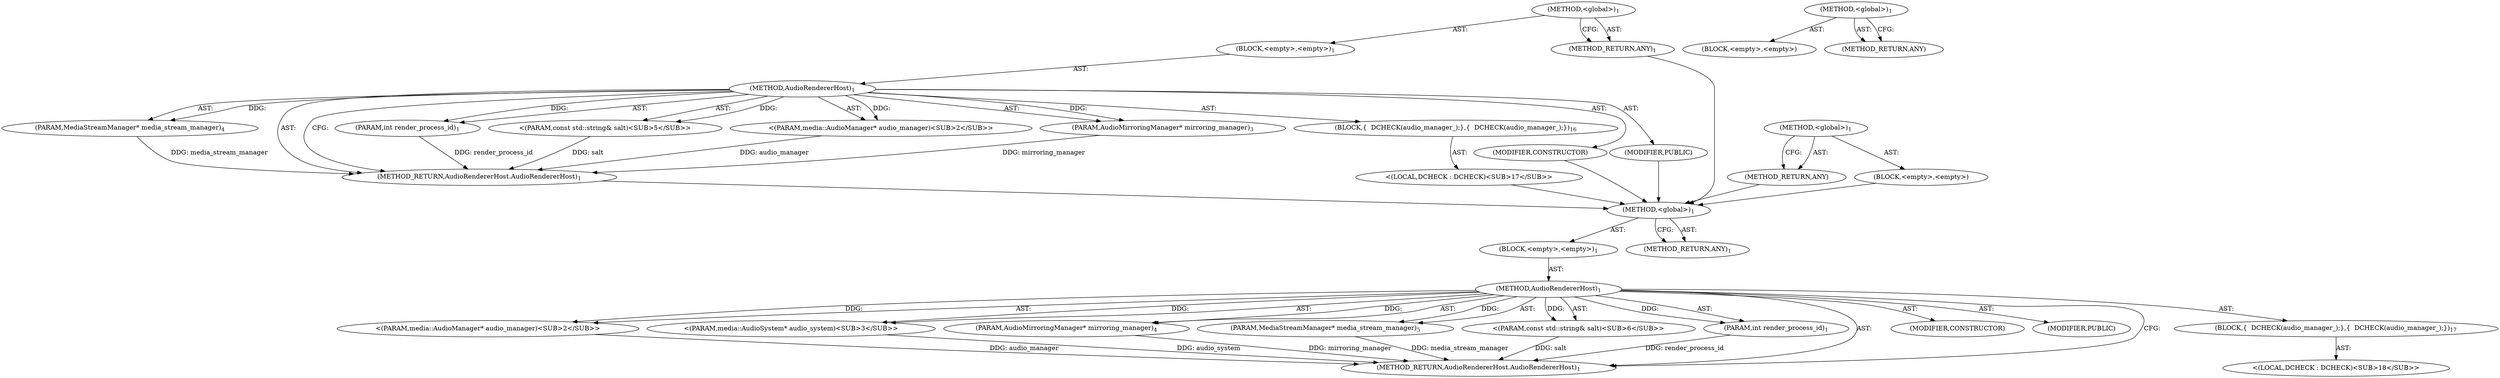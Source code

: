 digraph "&lt;global&gt;" {
vulnerable_6 [label=<(METHOD,&lt;global&gt;)<SUB>1</SUB>>];
vulnerable_7 [label=<(BLOCK,&lt;empty&gt;,&lt;empty&gt;)<SUB>1</SUB>>];
vulnerable_8 [label=<(METHOD,AudioRendererHost)<SUB>1</SUB>>];
vulnerable_9 [label=<(PARAM,int render_process_id)<SUB>1</SUB>>];
vulnerable_10 [label="<(PARAM,media::AudioManager* audio_manager)<SUB>2</SUB>>"];
vulnerable_11 [label=<(PARAM,AudioMirroringManager* mirroring_manager)<SUB>3</SUB>>];
vulnerable_12 [label=<(PARAM,MediaStreamManager* media_stream_manager)<SUB>4</SUB>>];
vulnerable_13 [label="<(PARAM,const std::string&amp; salt)<SUB>5</SUB>>"];
vulnerable_14 [label=<(BLOCK,{
  DCHECK(audio_manager_);
},{
  DCHECK(audio_manager_);
})<SUB>16</SUB>>];
vulnerable_15 [label="<(LOCAL,DCHECK : DCHECK)<SUB>17</SUB>>"];
vulnerable_16 [label=<(MODIFIER,CONSTRUCTOR)>];
vulnerable_17 [label=<(MODIFIER,PUBLIC)>];
vulnerable_18 [label=<(METHOD_RETURN,AudioRendererHost.AudioRendererHost)<SUB>1</SUB>>];
vulnerable_20 [label=<(METHOD_RETURN,ANY)<SUB>1</SUB>>];
vulnerable_41 [label=<(METHOD,&lt;global&gt;)<SUB>1</SUB>>];
vulnerable_42 [label=<(BLOCK,&lt;empty&gt;,&lt;empty&gt;)>];
vulnerable_43 [label=<(METHOD_RETURN,ANY)>];
fixed_6 [label=<(METHOD,&lt;global&gt;)<SUB>1</SUB>>];
fixed_7 [label=<(BLOCK,&lt;empty&gt;,&lt;empty&gt;)<SUB>1</SUB>>];
fixed_8 [label=<(METHOD,AudioRendererHost)<SUB>1</SUB>>];
fixed_9 [label=<(PARAM,int render_process_id)<SUB>1</SUB>>];
fixed_10 [label="<(PARAM,media::AudioManager* audio_manager)<SUB>2</SUB>>"];
fixed_11 [label="<(PARAM,media::AudioSystem* audio_system)<SUB>3</SUB>>"];
fixed_12 [label=<(PARAM,AudioMirroringManager* mirroring_manager)<SUB>4</SUB>>];
fixed_13 [label=<(PARAM,MediaStreamManager* media_stream_manager)<SUB>5</SUB>>];
fixed_14 [label="<(PARAM,const std::string&amp; salt)<SUB>6</SUB>>"];
fixed_15 [label=<(BLOCK,{
  DCHECK(audio_manager_);
},{
  DCHECK(audio_manager_);
})<SUB>17</SUB>>];
fixed_16 [label="<(LOCAL,DCHECK : DCHECK)<SUB>18</SUB>>"];
fixed_17 [label=<(MODIFIER,CONSTRUCTOR)>];
fixed_18 [label=<(MODIFIER,PUBLIC)>];
fixed_19 [label=<(METHOD_RETURN,AudioRendererHost.AudioRendererHost)<SUB>1</SUB>>];
fixed_21 [label=<(METHOD_RETURN,ANY)<SUB>1</SUB>>];
fixed_44 [label=<(METHOD,&lt;global&gt;)<SUB>1</SUB>>];
fixed_45 [label=<(BLOCK,&lt;empty&gt;,&lt;empty&gt;)>];
fixed_46 [label=<(METHOD_RETURN,ANY)>];
vulnerable_6 -> vulnerable_7  [key=0, label="AST: "];
vulnerable_6 -> vulnerable_20  [key=0, label="AST: "];
vulnerable_6 -> vulnerable_20  [key=1, label="CFG: "];
vulnerable_7 -> vulnerable_8  [key=0, label="AST: "];
vulnerable_8 -> vulnerable_9  [key=0, label="AST: "];
vulnerable_8 -> vulnerable_9  [key=1, label="DDG: "];
vulnerable_8 -> vulnerable_10  [key=0, label="AST: "];
vulnerable_8 -> vulnerable_10  [key=1, label="DDG: "];
vulnerable_8 -> vulnerable_11  [key=0, label="AST: "];
vulnerable_8 -> vulnerable_11  [key=1, label="DDG: "];
vulnerable_8 -> vulnerable_12  [key=0, label="AST: "];
vulnerable_8 -> vulnerable_12  [key=1, label="DDG: "];
vulnerable_8 -> vulnerable_13  [key=0, label="AST: "];
vulnerable_8 -> vulnerable_13  [key=1, label="DDG: "];
vulnerable_8 -> vulnerable_14  [key=0, label="AST: "];
vulnerable_8 -> vulnerable_16  [key=0, label="AST: "];
vulnerable_8 -> vulnerable_17  [key=0, label="AST: "];
vulnerable_8 -> vulnerable_18  [key=0, label="AST: "];
vulnerable_8 -> vulnerable_18  [key=1, label="CFG: "];
vulnerable_9 -> vulnerable_18  [key=0, label="DDG: render_process_id"];
vulnerable_10 -> vulnerable_18  [key=0, label="DDG: audio_manager"];
vulnerable_11 -> vulnerable_18  [key=0, label="DDG: mirroring_manager"];
vulnerable_12 -> vulnerable_18  [key=0, label="DDG: media_stream_manager"];
vulnerable_13 -> vulnerable_18  [key=0, label="DDG: salt"];
vulnerable_14 -> vulnerable_15  [key=0, label="AST: "];
vulnerable_15 -> fixed_6  [key=0];
vulnerable_16 -> fixed_6  [key=0];
vulnerable_17 -> fixed_6  [key=0];
vulnerable_18 -> fixed_6  [key=0];
vulnerable_20 -> fixed_6  [key=0];
vulnerable_41 -> vulnerable_42  [key=0, label="AST: "];
vulnerable_41 -> vulnerable_43  [key=0, label="AST: "];
vulnerable_41 -> vulnerable_43  [key=1, label="CFG: "];
vulnerable_42 -> fixed_6  [key=0];
vulnerable_43 -> fixed_6  [key=0];
fixed_6 -> fixed_7  [key=0, label="AST: "];
fixed_6 -> fixed_21  [key=0, label="AST: "];
fixed_6 -> fixed_21  [key=1, label="CFG: "];
fixed_7 -> fixed_8  [key=0, label="AST: "];
fixed_8 -> fixed_9  [key=0, label="AST: "];
fixed_8 -> fixed_9  [key=1, label="DDG: "];
fixed_8 -> fixed_10  [key=0, label="AST: "];
fixed_8 -> fixed_10  [key=1, label="DDG: "];
fixed_8 -> fixed_11  [key=0, label="AST: "];
fixed_8 -> fixed_11  [key=1, label="DDG: "];
fixed_8 -> fixed_12  [key=0, label="AST: "];
fixed_8 -> fixed_12  [key=1, label="DDG: "];
fixed_8 -> fixed_13  [key=0, label="AST: "];
fixed_8 -> fixed_13  [key=1, label="DDG: "];
fixed_8 -> fixed_14  [key=0, label="AST: "];
fixed_8 -> fixed_14  [key=1, label="DDG: "];
fixed_8 -> fixed_15  [key=0, label="AST: "];
fixed_8 -> fixed_17  [key=0, label="AST: "];
fixed_8 -> fixed_18  [key=0, label="AST: "];
fixed_8 -> fixed_19  [key=0, label="AST: "];
fixed_8 -> fixed_19  [key=1, label="CFG: "];
fixed_9 -> fixed_19  [key=0, label="DDG: render_process_id"];
fixed_10 -> fixed_19  [key=0, label="DDG: audio_manager"];
fixed_11 -> fixed_19  [key=0, label="DDG: audio_system"];
fixed_12 -> fixed_19  [key=0, label="DDG: mirroring_manager"];
fixed_13 -> fixed_19  [key=0, label="DDG: media_stream_manager"];
fixed_14 -> fixed_19  [key=0, label="DDG: salt"];
fixed_15 -> fixed_16  [key=0, label="AST: "];
fixed_44 -> fixed_45  [key=0, label="AST: "];
fixed_44 -> fixed_46  [key=0, label="AST: "];
fixed_44 -> fixed_46  [key=1, label="CFG: "];
}
